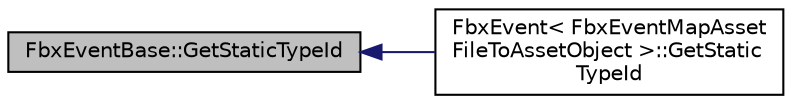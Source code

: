 digraph "FbxEventBase::GetStaticTypeId"
{
  edge [fontname="Helvetica",fontsize="10",labelfontname="Helvetica",labelfontsize="10"];
  node [fontname="Helvetica",fontsize="10",shape=record];
  rankdir="LR";
  Node5 [label="FbxEventBase::GetStaticTypeId",height=0.2,width=0.4,color="black", fillcolor="grey75", style="filled", fontcolor="black"];
  Node5 -> Node6 [dir="back",color="midnightblue",fontsize="10",style="solid",fontname="Helvetica"];
  Node6 [label="FbxEvent\< FbxEventMapAsset\lFileToAssetObject \>::GetStatic\lTypeId",height=0.2,width=0.4,color="black", fillcolor="white", style="filled",URL="$class_fbx_event.html#a9f2329973ee8cb60860d004cc2823c70"];
}
